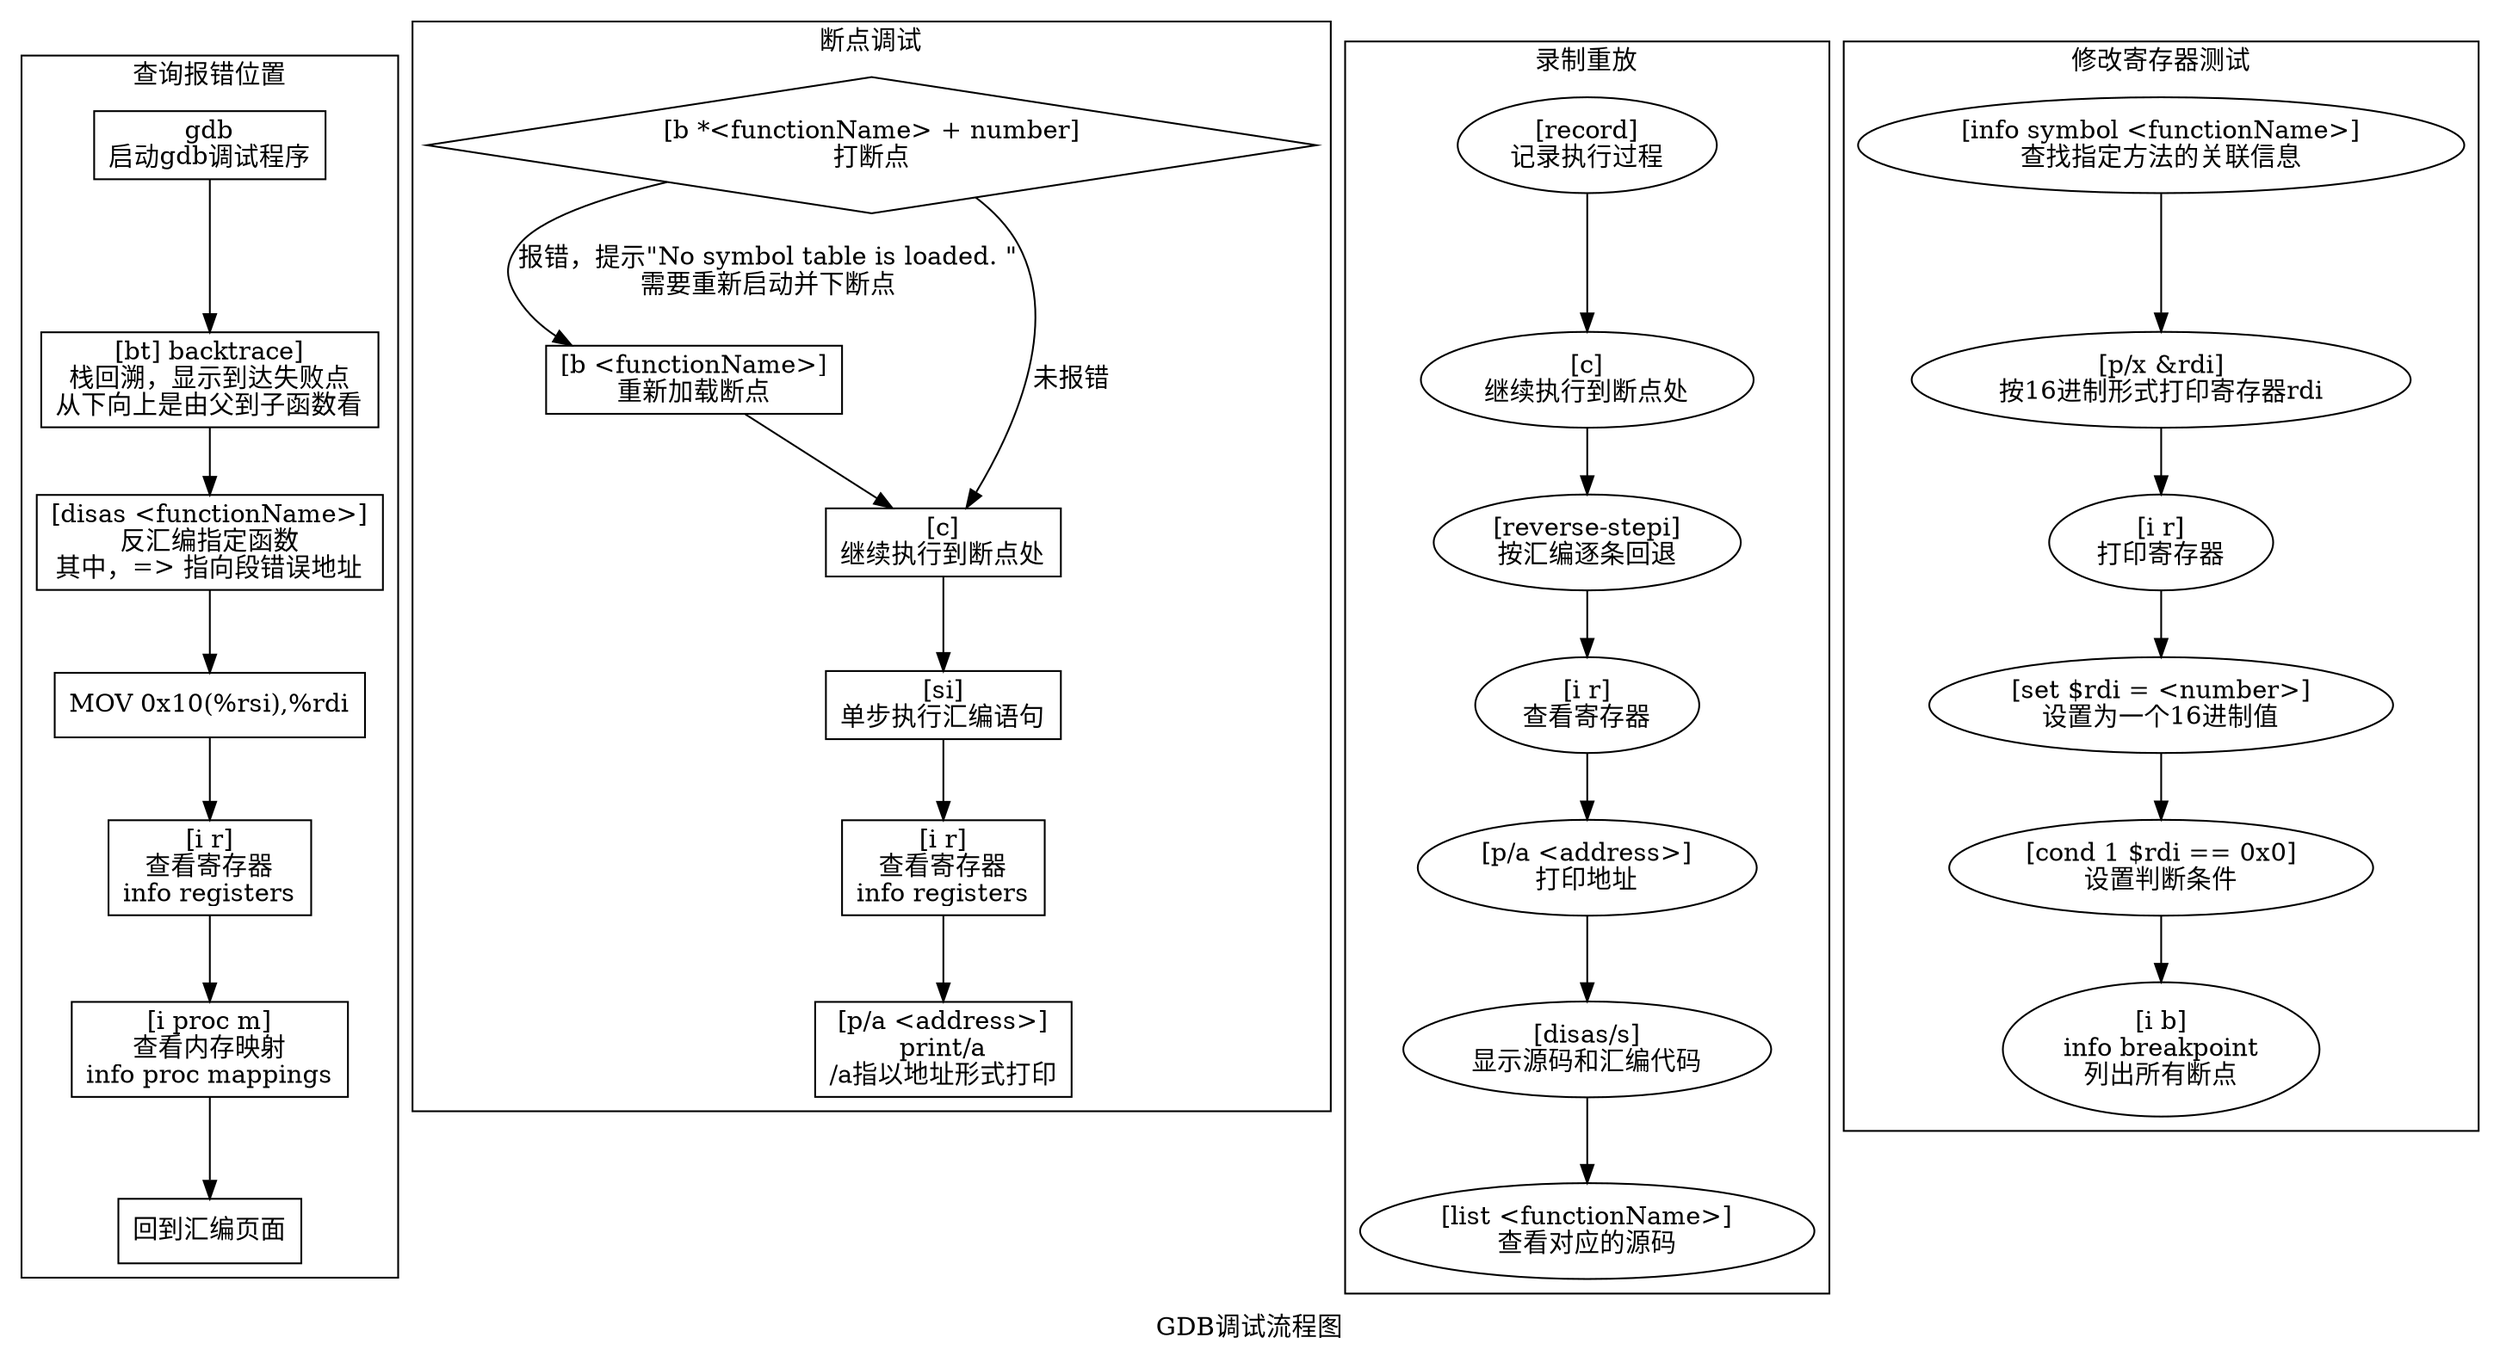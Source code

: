 digraph a {
	label = "GDB调试流程图";
	subgraph cluster_info{
		label = "查询报错位置";
		node[shape = box];
		a [label = "gdb\n启动gdb调试程序"];
		b [label = "[bt] backtrace]\n栈回溯，显示到达失败点\n从下向上是由父到子函数看"];
		c [label = "[disas <functionName>]\n反汇编指定函数\n其中，=> 指向段错误地址"];
		d [label = "MOV 0x10(%rsi),%rdi"];
		e [label = "[i r]\n查看寄存器\ninfo registers"];
		f [label = "[i proc m]\n查看内存映射\ninfo proc mappings"];
		g [label = "回到汇编页面"];
		a -> b -> c -> d -> e -> f -> g ;
	}
	subgraph cluster_debug{
		label = "断点调试";
		node[shape = box];
		h [shape = diamond, label = "[b *<functionName> + number]\n打断点"];
		i [label = "[b <functionName>]\n重新加载断点"]; 
		h->i[label = "报错，提示\"No symbol table is loaded. \"\n需要重新启动并下断点"];
		j [label = "[c]\n继续执行到断点处"];
		l [label = "[i r]\n查看寄存器\ninfo registers"];
		h->j[label="未报错"];
		k [label="[si]\n单步执行汇编语句"];
		m [label = "[p/a <address>]\nprint/a\n/a指以地址形式打印"];
		i->j->k->l->m;
	}
	subgraph cluster_record{
		label = "录制重放";
		n [label="[record]\n记录执行过程"];
		o [label="[c]\n继续执行到断点处"];
		p [label="[reverse-stepi]\n按汇编逐条回退"];
		q [label="[i r]\n查看寄存器"];
		r [label="[p/a <address>]\n打印地址"];
		s [label="[disas/s]\n显示源码和汇编代码"];
		t [label="[list <functionName>]\n查看对应的源码"];
		n->o->p->q->r->s->t;
	}
	subgraph cluster_setValue{
		label = "修改寄存器测试";
		u [label = "[info symbol <functionName>]\n查找指定方法的关联信息"];
		v [label = "[p/x &rdi]\n按16进制形式打印寄存器rdi"];
		w [label = "[i r]\n打印寄存器"];
		x [label = "[set $rdi = <number>]\n设置为一个16进制值"];
		y [label = "[cond 1 $rdi == 0x0]\n设置判断条件"];
		z [label = "[i b]\ninfo breakpoint\n列出所有断点"];
		u->v->w->x->y->z;
	}
}
